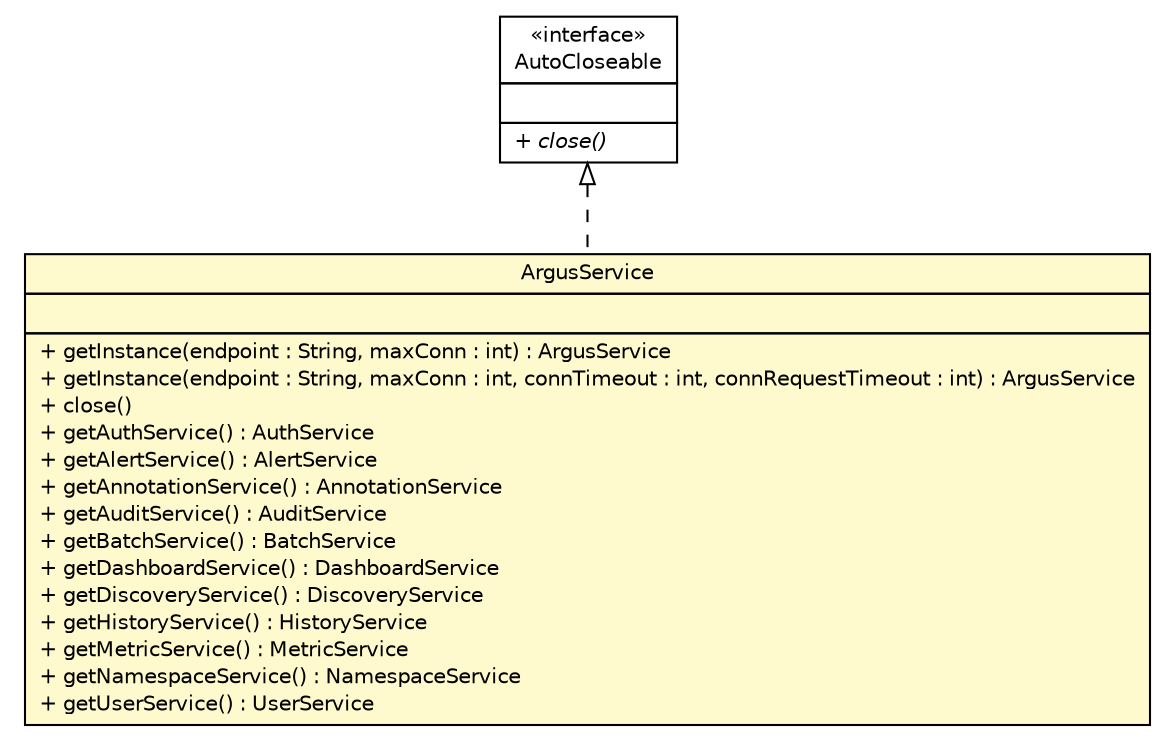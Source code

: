 #!/usr/local/bin/dot
#
# Class diagram 
# Generated by UMLGraph version R5_6 (http://www.umlgraph.org/)
#

digraph G {
	edge [fontname="Helvetica",fontsize=10,labelfontname="Helvetica",labelfontsize=10];
	node [fontname="Helvetica",fontsize=10,shape=plaintext];
	nodesep=0.25;
	ranksep=0.5;
	// com.salesforce.dva.argus.sdk.ArgusService
	c231 [label=<<table title="com.salesforce.dva.argus.sdk.ArgusService" border="0" cellborder="1" cellspacing="0" cellpadding="2" port="p" bgcolor="lemonChiffon" href="./ArgusService.html">
		<tr><td><table border="0" cellspacing="0" cellpadding="1">
<tr><td align="center" balign="center"> ArgusService </td></tr>
		</table></td></tr>
		<tr><td><table border="0" cellspacing="0" cellpadding="1">
<tr><td align="left" balign="left">  </td></tr>
		</table></td></tr>
		<tr><td><table border="0" cellspacing="0" cellpadding="1">
<tr><td align="left" balign="left"> + getInstance(endpoint : String, maxConn : int) : ArgusService </td></tr>
<tr><td align="left" balign="left"> + getInstance(endpoint : String, maxConn : int, connTimeout : int, connRequestTimeout : int) : ArgusService </td></tr>
<tr><td align="left" balign="left"> + close() </td></tr>
<tr><td align="left" balign="left"> + getAuthService() : AuthService </td></tr>
<tr><td align="left" balign="left"> + getAlertService() : AlertService </td></tr>
<tr><td align="left" balign="left"> + getAnnotationService() : AnnotationService </td></tr>
<tr><td align="left" balign="left"> + getAuditService() : AuditService </td></tr>
<tr><td align="left" balign="left"> + getBatchService() : BatchService </td></tr>
<tr><td align="left" balign="left"> + getDashboardService() : DashboardService </td></tr>
<tr><td align="left" balign="left"> + getDiscoveryService() : DiscoveryService </td></tr>
<tr><td align="left" balign="left"> + getHistoryService() : HistoryService </td></tr>
<tr><td align="left" balign="left"> + getMetricService() : MetricService </td></tr>
<tr><td align="left" balign="left"> + getNamespaceService() : NamespaceService </td></tr>
<tr><td align="left" balign="left"> + getUserService() : UserService </td></tr>
		</table></td></tr>
		</table>>, URL="./ArgusService.html", fontname="Helvetica", fontcolor="black", fontsize=10.0];
	//com.salesforce.dva.argus.sdk.ArgusService implements java.lang.AutoCloseable
	c250:p -> c231:p [dir=back,arrowtail=empty,style=dashed];
	// java.lang.AutoCloseable
	c250 [label=<<table title="java.lang.AutoCloseable" border="0" cellborder="1" cellspacing="0" cellpadding="2" port="p" href="http://java.sun.com/j2se/1.4.2/docs/api/java/lang/AutoCloseable.html">
		<tr><td><table border="0" cellspacing="0" cellpadding="1">
<tr><td align="center" balign="center"> &#171;interface&#187; </td></tr>
<tr><td align="center" balign="center"> AutoCloseable </td></tr>
		</table></td></tr>
		<tr><td><table border="0" cellspacing="0" cellpadding="1">
<tr><td align="left" balign="left">  </td></tr>
		</table></td></tr>
		<tr><td><table border="0" cellspacing="0" cellpadding="1">
<tr><td align="left" balign="left"><font face="Helvetica-Oblique" point-size="10.0"> + close() </font></td></tr>
		</table></td></tr>
		</table>>, URL="http://java.sun.com/j2se/1.4.2/docs/api/java/lang/AutoCloseable.html", fontname="Helvetica", fontcolor="black", fontsize=10.0];
}


